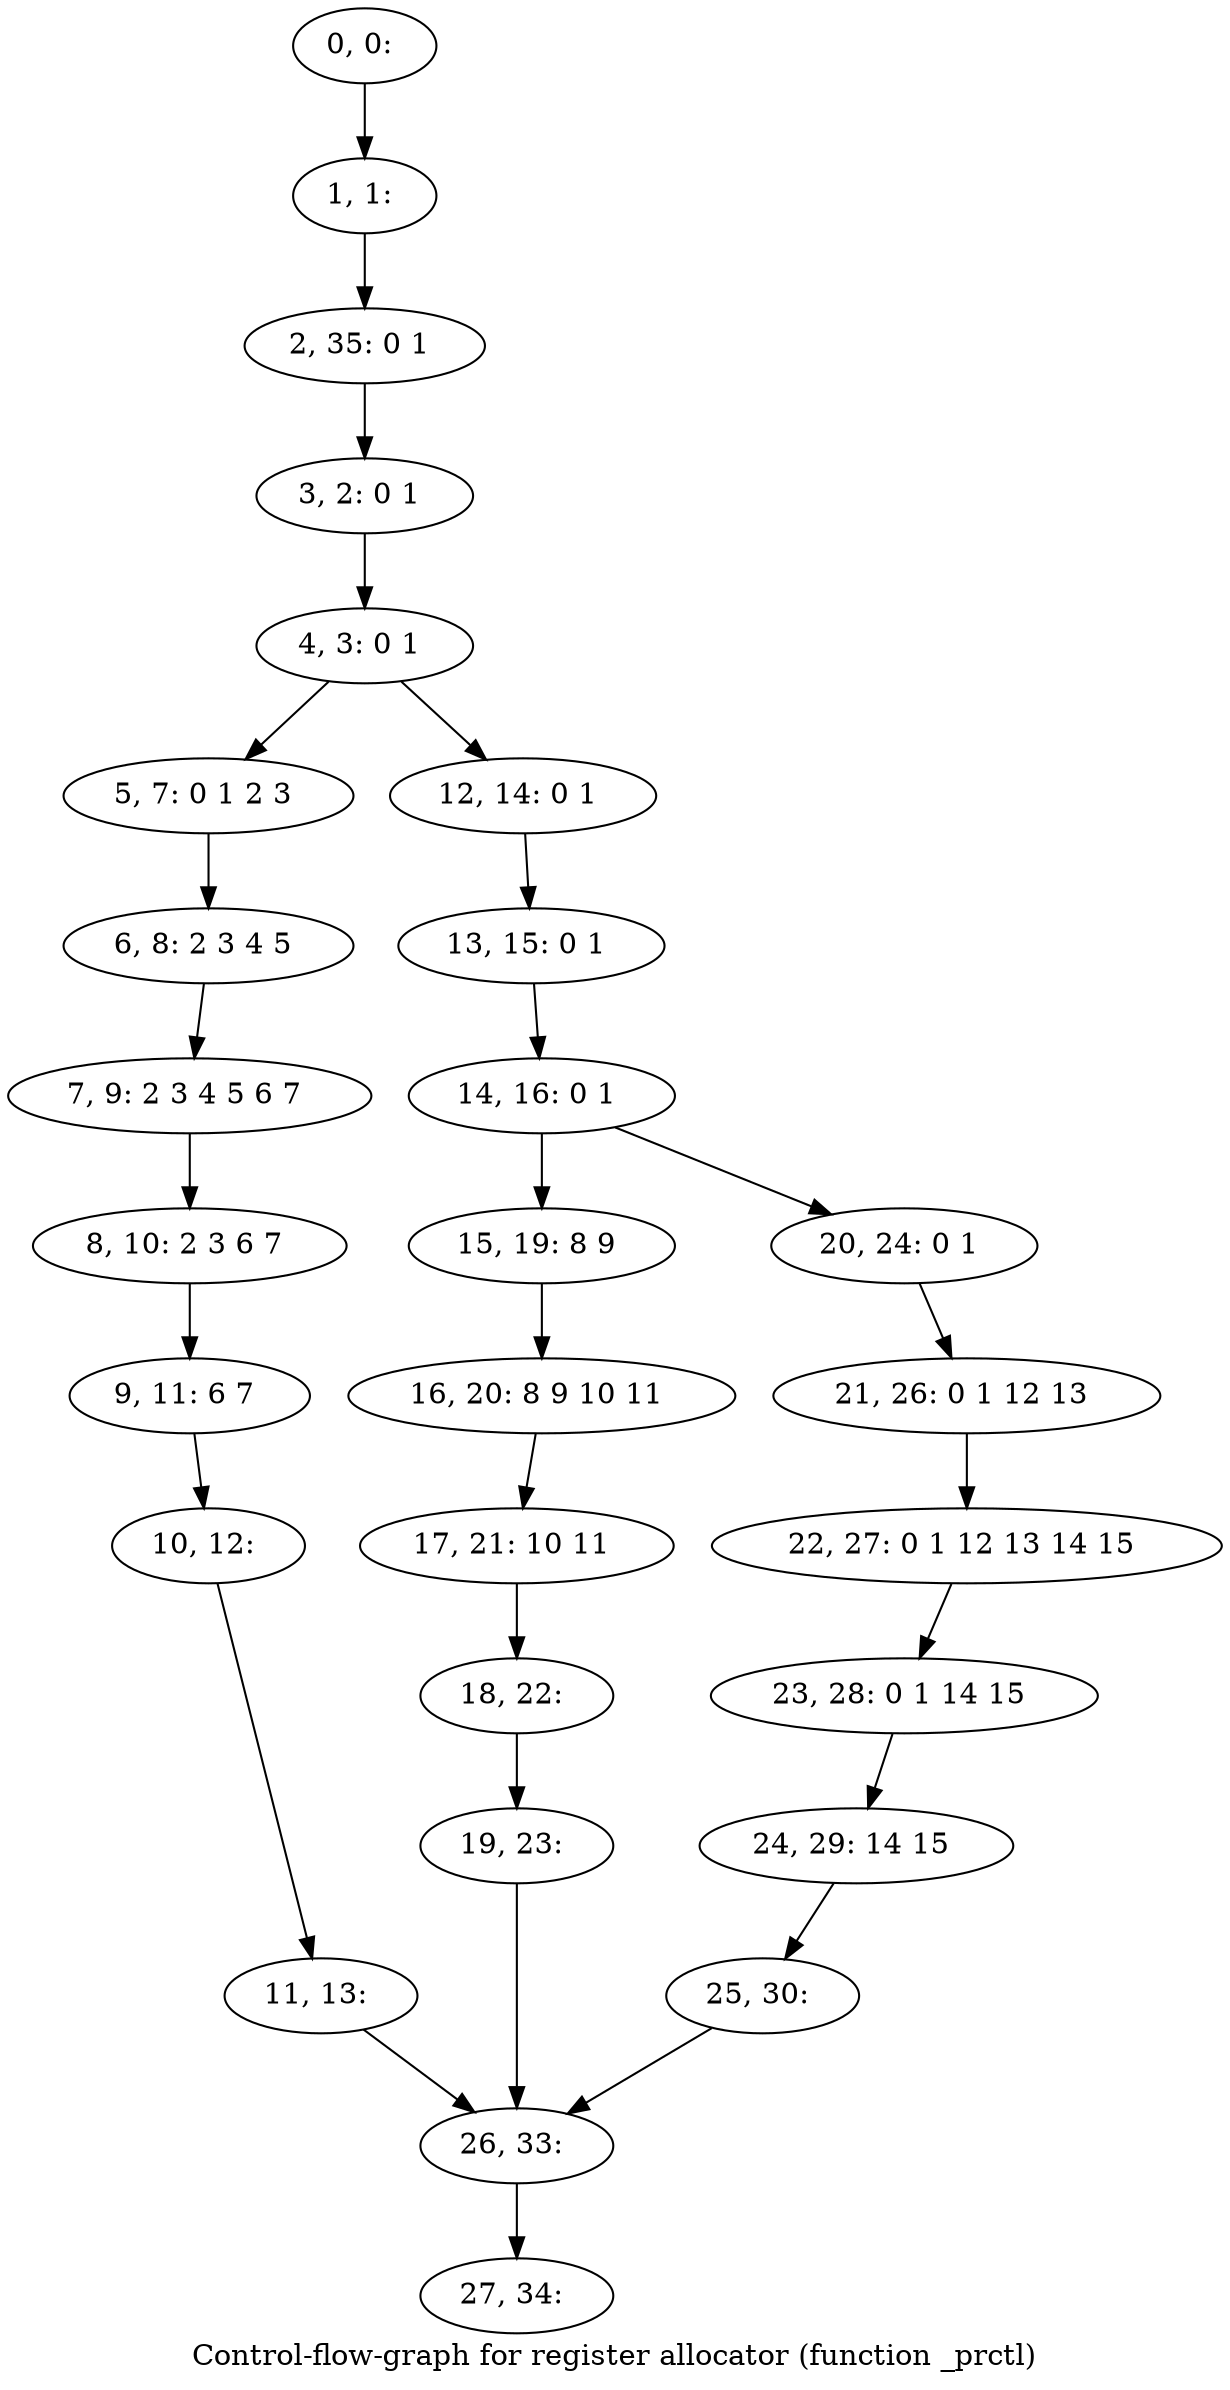 digraph G {
graph [label="Control-flow-graph for register allocator (function _prctl)"]
0[label="0, 0: "];
1[label="1, 1: "];
2[label="2, 35: 0 1 "];
3[label="3, 2: 0 1 "];
4[label="4, 3: 0 1 "];
5[label="5, 7: 0 1 2 3 "];
6[label="6, 8: 2 3 4 5 "];
7[label="7, 9: 2 3 4 5 6 7 "];
8[label="8, 10: 2 3 6 7 "];
9[label="9, 11: 6 7 "];
10[label="10, 12: "];
11[label="11, 13: "];
12[label="12, 14: 0 1 "];
13[label="13, 15: 0 1 "];
14[label="14, 16: 0 1 "];
15[label="15, 19: 8 9 "];
16[label="16, 20: 8 9 10 11 "];
17[label="17, 21: 10 11 "];
18[label="18, 22: "];
19[label="19, 23: "];
20[label="20, 24: 0 1 "];
21[label="21, 26: 0 1 12 13 "];
22[label="22, 27: 0 1 12 13 14 15 "];
23[label="23, 28: 0 1 14 15 "];
24[label="24, 29: 14 15 "];
25[label="25, 30: "];
26[label="26, 33: "];
27[label="27, 34: "];
0->1 ;
1->2 ;
2->3 ;
3->4 ;
4->5 ;
4->12 ;
5->6 ;
6->7 ;
7->8 ;
8->9 ;
9->10 ;
10->11 ;
11->26 ;
12->13 ;
13->14 ;
14->15 ;
14->20 ;
15->16 ;
16->17 ;
17->18 ;
18->19 ;
19->26 ;
20->21 ;
21->22 ;
22->23 ;
23->24 ;
24->25 ;
25->26 ;
26->27 ;
}
